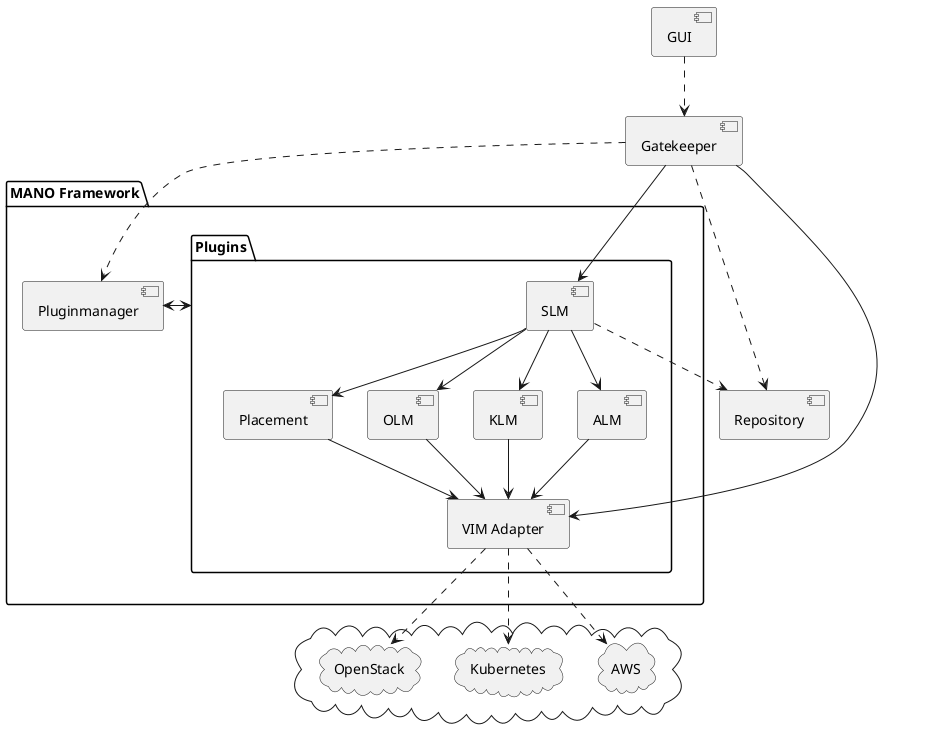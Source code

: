 @startuml Microservices
top to bottom direction
skinparam componentStyle uml2

[Repository]

[Gatekeeper]

[GUI]
GUI ..> Gatekeeper

cloud {
  cloud "AWS"
  cloud "Kubernetes"
  cloud "OpenStack"
}

package "MANO Framework" {
  [Pluginmanager]
  Gatekeeper ..> Pluginmanager
  Gatekeeper ..> Repository

  package "Plugins" {
    ' VIM Adapter
    [VIM Adapter] as VIM
    Gatekeeper --> VIM
    VIM ..> AWS
    VIM ..> OpenStack
    VIM ..> Kubernetes

    [Placement]
    Placement --> VIM

    [OLM]
    OLM --> VIM

    [KLM]
    KLM --> VIM

    [ALM]
    ALM --> VIM

    ' SLM
    [SLM]
    SLM ..> Repository
    SLM --> Placement
    SLM --> OLM
    SLM --> KLM
    SLM --> ALM
    Gatekeeper --> SLM
  }

  Plugins <-> Pluginmanager
}

@enduml